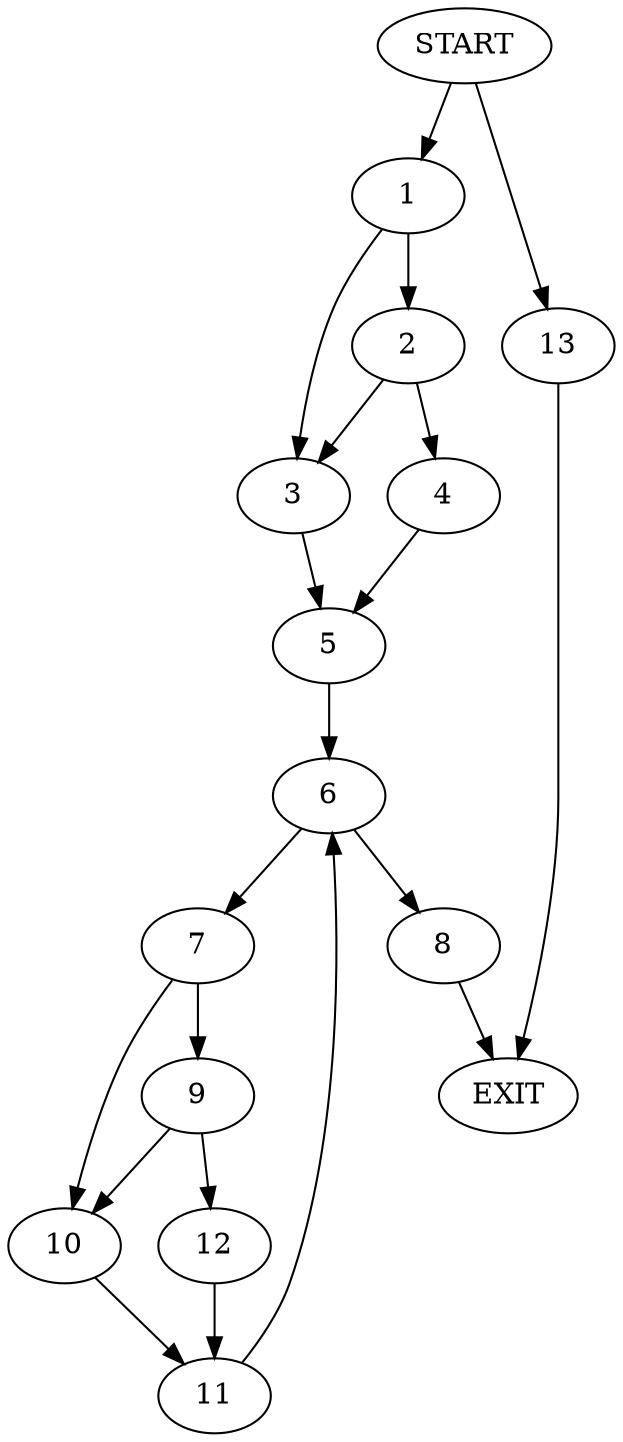 digraph {
0 [label="START"]
14 [label="EXIT"]
0 -> 1
1 -> 2
1 -> 3
2 -> 4
2 -> 3
3 -> 5
4 -> 5
5 -> 6
6 -> 7
6 -> 8
7 -> 9
7 -> 10
8 -> 14
10 -> 11
9 -> 10
9 -> 12
12 -> 11
11 -> 6
0 -> 13
13 -> 14
}
